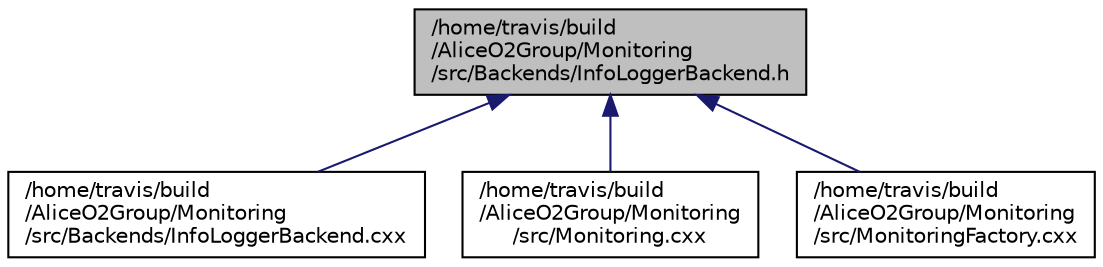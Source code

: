 digraph "/home/travis/build/AliceO2Group/Monitoring/src/Backends/InfoLoggerBackend.h"
{
 // INTERACTIVE_SVG=YES
  bgcolor="transparent";
  edge [fontname="Helvetica",fontsize="10",labelfontname="Helvetica",labelfontsize="10"];
  node [fontname="Helvetica",fontsize="10",shape=record];
  Node1 [label="/home/travis/build\l/AliceO2Group/Monitoring\l/src/Backends/InfoLoggerBackend.h",height=0.2,width=0.4,color="black", fillcolor="grey75", style="filled" fontcolor="black"];
  Node1 -> Node2 [dir="back",color="midnightblue",fontsize="10",style="solid",fontname="Helvetica"];
  Node2 [label="/home/travis/build\l/AliceO2Group/Monitoring\l/src/Backends/InfoLoggerBackend.cxx",height=0.2,width=0.4,color="black",URL="$dc/d95/InfoLoggerBackend_8cxx.html"];
  Node1 -> Node3 [dir="back",color="midnightblue",fontsize="10",style="solid",fontname="Helvetica"];
  Node3 [label="/home/travis/build\l/AliceO2Group/Monitoring\l/src/Monitoring.cxx",height=0.2,width=0.4,color="black",URL="$d5/db4/Monitoring_8cxx.html"];
  Node1 -> Node4 [dir="back",color="midnightblue",fontsize="10",style="solid",fontname="Helvetica"];
  Node4 [label="/home/travis/build\l/AliceO2Group/Monitoring\l/src/MonitoringFactory.cxx",height=0.2,width=0.4,color="black",URL="$d6/d98/MonitoringFactory_8cxx.html"];
}
